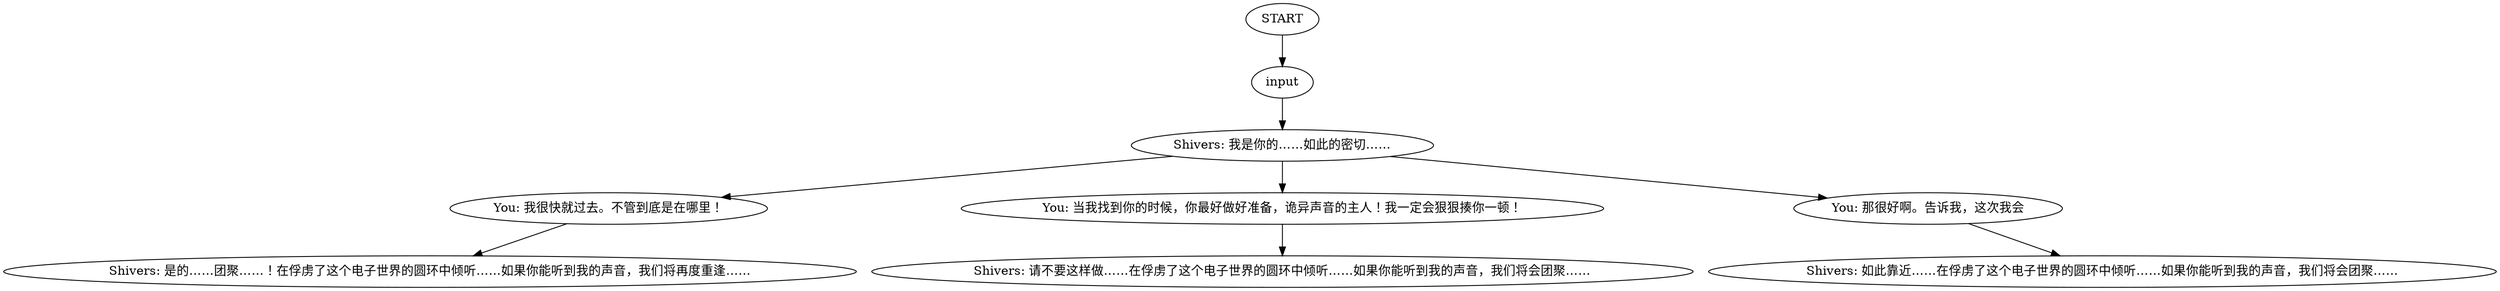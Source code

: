 # APT ORB / rugcoat
# This is the fifth Shivers in the coat quest. It is Very Difficult.
# ==================================================
digraph G {
	  0 [label="START"];
	  1 [label="input"];
	  2 [label="You: 我很快就过去。不管到底是在哪里！"];
	  3 [label="You: 当我找到你的时候，你最好做好准备，诡异声音的主人！我一定会狠狠揍你一顿！"];
	  4 [label="Shivers: 是的……团聚……！在俘虏了这个电子世界的圆环中倾听……如果你能听到我的声音，我们将再度重逢……"];
	  5 [label="Shivers: 我是你的……如此的密切……"];
	  6 [label="Shivers: 如此靠近……在俘虏了这个电子世界的圆环中倾听……如果你能听到我的声音，我们将会团聚……"];
	  7 [label="You: 那很好啊。告诉我，这次我会"];
	  9 [label="Shivers: 请不要这样做……在俘虏了这个电子世界的圆环中倾听……如果你能听到我的声音，我们将会团聚……"];
	  0 -> 1
	  1 -> 5
	  2 -> 4
	  3 -> 9
	  5 -> 2
	  5 -> 3
	  5 -> 7
	  7 -> 6
}

